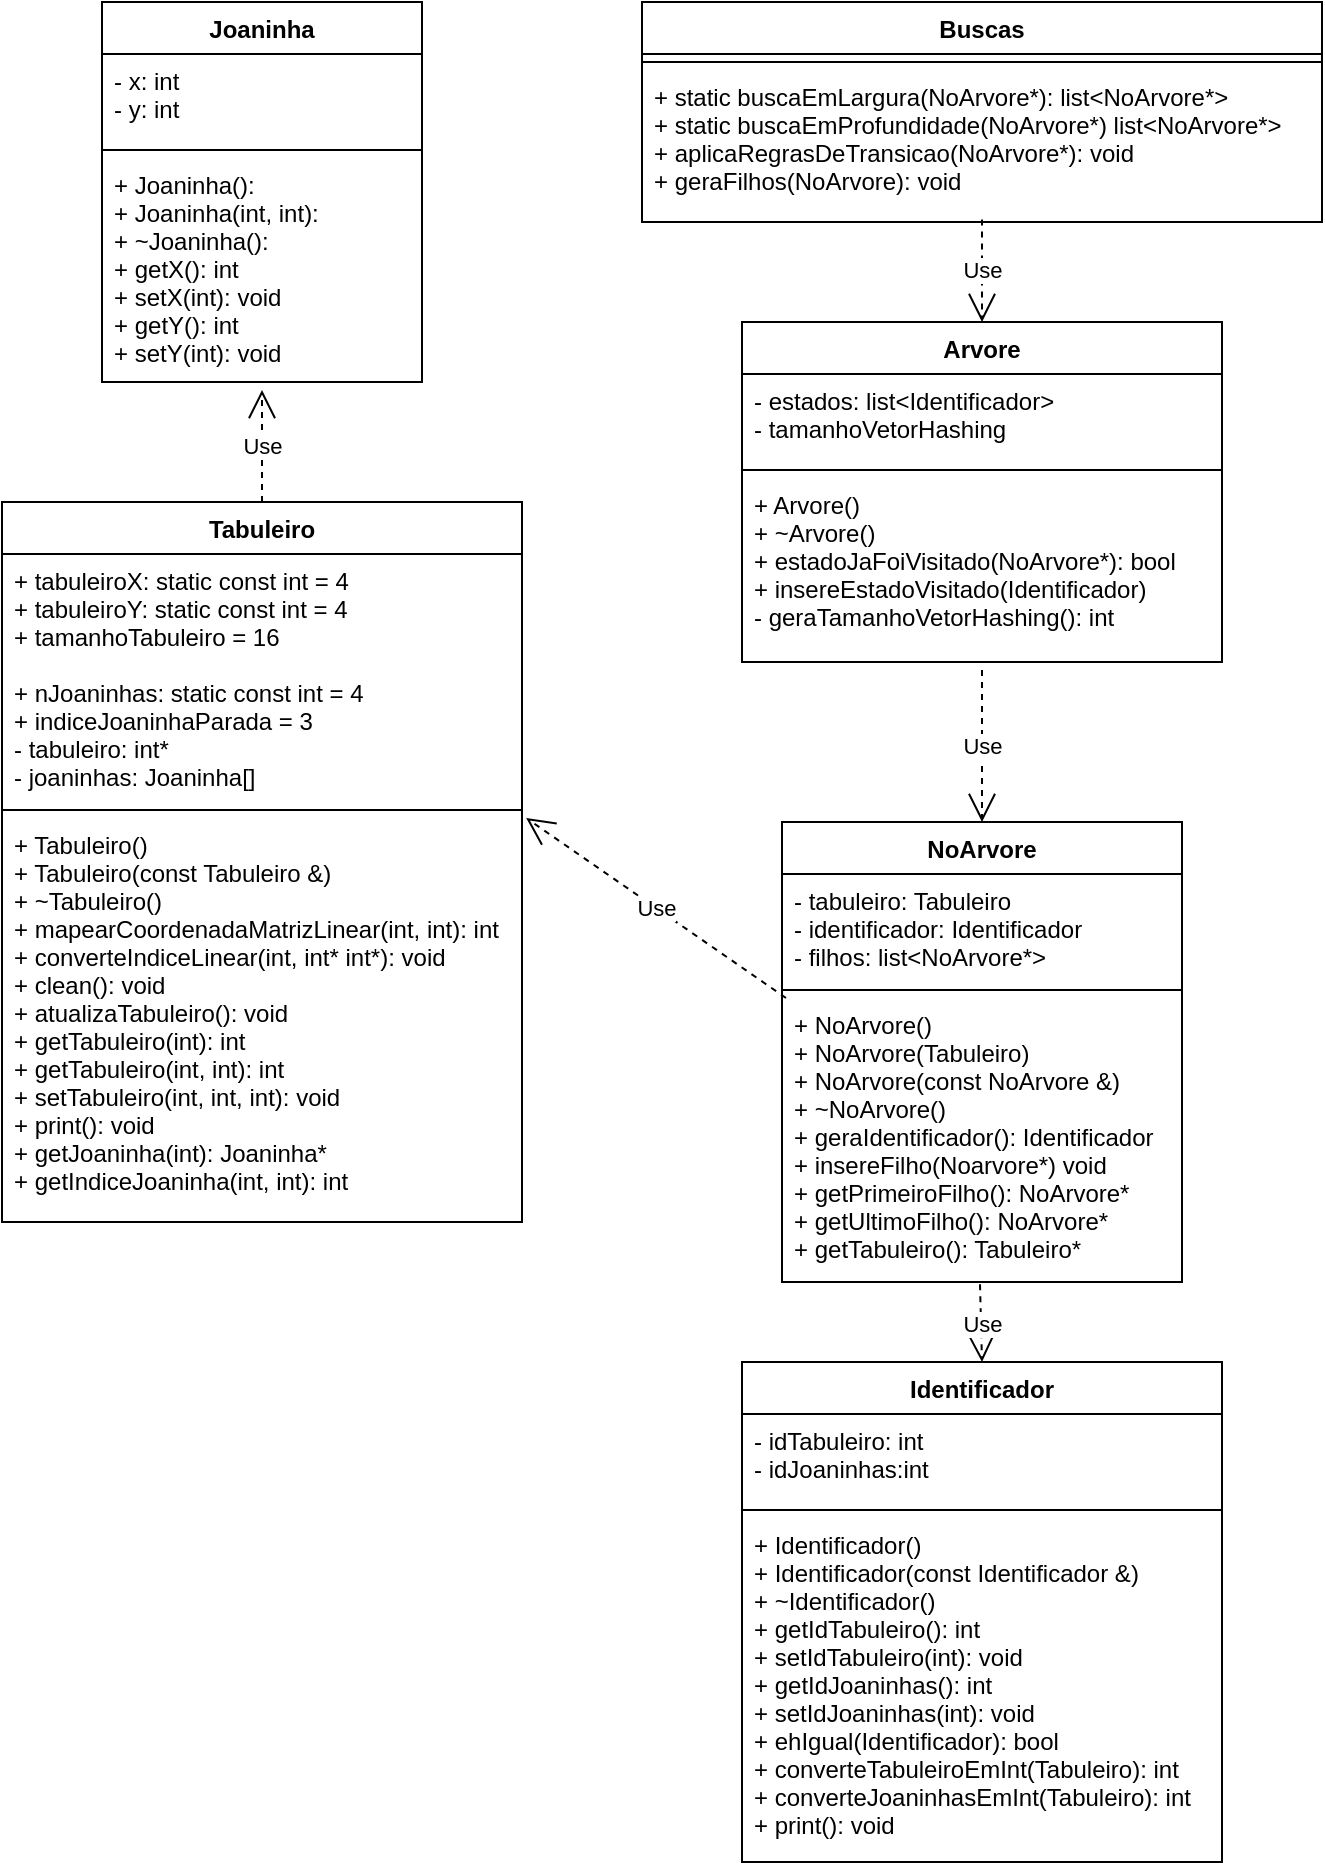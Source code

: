 <mxfile version="16.2.4" type="device"><diagram id="C5RBs43oDa-KdzZeNtuy" name="Page-1"><mxGraphModel dx="868" dy="415" grid="1" gridSize="10" guides="1" tooltips="1" connect="1" arrows="1" fold="1" page="1" pageScale="1" pageWidth="827" pageHeight="1169" math="0" shadow="0"><root><mxCell id="WIyWlLk6GJQsqaUBKTNV-0"/><mxCell id="WIyWlLk6GJQsqaUBKTNV-1" parent="WIyWlLk6GJQsqaUBKTNV-0"/><mxCell id="YG47gxPQbAiqNyqLBj0Z-0" value="NoArvore" style="swimlane;fontStyle=1;align=center;verticalAlign=top;childLayout=stackLayout;horizontal=1;startSize=26;horizontalStack=0;resizeParent=1;resizeParentMax=0;resizeLast=0;collapsible=1;marginBottom=0;" parent="WIyWlLk6GJQsqaUBKTNV-1" vertex="1"><mxGeometry x="440" y="500" width="200" height="230" as="geometry"/></mxCell><mxCell id="YG47gxPQbAiqNyqLBj0Z-1" value="- tabuleiro: Tabuleiro&#xA;- identificador: Identificador&#xA;- filhos: list&lt;NoArvore*&gt;" style="text;strokeColor=none;fillColor=none;align=left;verticalAlign=top;spacingLeft=4;spacingRight=4;overflow=hidden;rotatable=0;points=[[0,0.5],[1,0.5]];portConstraint=eastwest;" parent="YG47gxPQbAiqNyqLBj0Z-0" vertex="1"><mxGeometry y="26" width="200" height="54" as="geometry"/></mxCell><mxCell id="YG47gxPQbAiqNyqLBj0Z-2" value="" style="line;strokeWidth=1;fillColor=none;align=left;verticalAlign=middle;spacingTop=-1;spacingLeft=3;spacingRight=3;rotatable=0;labelPosition=right;points=[];portConstraint=eastwest;" parent="YG47gxPQbAiqNyqLBj0Z-0" vertex="1"><mxGeometry y="80" width="200" height="8" as="geometry"/></mxCell><mxCell id="YG47gxPQbAiqNyqLBj0Z-3" value="+ NoArvore()&#xA;+ NoArvore(Tabuleiro)&#xA;+ NoArvore(const NoArvore &amp;)&#xA;+ ~NoArvore()&#xA;+ geraIdentificador(): Identificador&#xA;+ insereFilho(Noarvore*) void&#xA;+ getPrimeiroFilho(): NoArvore*&#xA;+ getUltimoFilho(): NoArvore*&#xA;+ getTabuleiro(): Tabuleiro*&#xA;" style="text;strokeColor=none;fillColor=none;align=left;verticalAlign=top;spacingLeft=4;spacingRight=4;overflow=hidden;rotatable=0;points=[[0,0.5],[1,0.5]];portConstraint=eastwest;" parent="YG47gxPQbAiqNyqLBj0Z-0" vertex="1"><mxGeometry y="88" width="200" height="142" as="geometry"/></mxCell><mxCell id="YG47gxPQbAiqNyqLBj0Z-4" value="Joaninha" style="swimlane;fontStyle=1;align=center;verticalAlign=top;childLayout=stackLayout;horizontal=1;startSize=26;horizontalStack=0;resizeParent=1;resizeParentMax=0;resizeLast=0;collapsible=1;marginBottom=0;" parent="WIyWlLk6GJQsqaUBKTNV-1" vertex="1"><mxGeometry x="100" y="90" width="160" height="190" as="geometry"/></mxCell><mxCell id="YG47gxPQbAiqNyqLBj0Z-5" value="- x: int&#xA;- y: int" style="text;strokeColor=none;fillColor=none;align=left;verticalAlign=top;spacingLeft=4;spacingRight=4;overflow=hidden;rotatable=0;points=[[0,0.5],[1,0.5]];portConstraint=eastwest;" parent="YG47gxPQbAiqNyqLBj0Z-4" vertex="1"><mxGeometry y="26" width="160" height="44" as="geometry"/></mxCell><mxCell id="YG47gxPQbAiqNyqLBj0Z-6" value="" style="line;strokeWidth=1;fillColor=none;align=left;verticalAlign=middle;spacingTop=-1;spacingLeft=3;spacingRight=3;rotatable=0;labelPosition=right;points=[];portConstraint=eastwest;" parent="YG47gxPQbAiqNyqLBj0Z-4" vertex="1"><mxGeometry y="70" width="160" height="8" as="geometry"/></mxCell><mxCell id="YG47gxPQbAiqNyqLBj0Z-7" value="+ Joaninha(): &#xA;+ Joaninha(int, int):&#xA;+ ~Joaninha():&#xA;+ getX(): int&#xA;+ setX(int): void&#xA;+ getY(): int&#xA;+ setY(int): void" style="text;strokeColor=none;fillColor=none;align=left;verticalAlign=top;spacingLeft=4;spacingRight=4;overflow=hidden;rotatable=0;points=[[0,0.5],[1,0.5]];portConstraint=eastwest;" parent="YG47gxPQbAiqNyqLBj0Z-4" vertex="1"><mxGeometry y="78" width="160" height="112" as="geometry"/></mxCell><mxCell id="YG47gxPQbAiqNyqLBj0Z-8" value="Tabuleiro" style="swimlane;fontStyle=1;align=center;verticalAlign=top;childLayout=stackLayout;horizontal=1;startSize=26;horizontalStack=0;resizeParent=1;resizeParentMax=0;resizeLast=0;collapsible=1;marginBottom=0;" parent="WIyWlLk6GJQsqaUBKTNV-1" vertex="1"><mxGeometry x="50" y="340" width="260" height="360" as="geometry"/></mxCell><mxCell id="YG47gxPQbAiqNyqLBj0Z-9" value="+ tabuleiroX: static const int = 4&#xA;+ tabuleiroY: static const int = 4&#xA;+ tamanhoTabuleiro = 16&#xA;&#xA;+ nJoaninhas: static const int = 4&#xA;+ indiceJoaninhaParada = 3&#xA;- tabuleiro: int*&#xA;- joaninhas: Joaninha[]" style="text;strokeColor=none;fillColor=none;align=left;verticalAlign=top;spacingLeft=4;spacingRight=4;overflow=hidden;rotatable=0;points=[[0,0.5],[1,0.5]];portConstraint=eastwest;" parent="YG47gxPQbAiqNyqLBj0Z-8" vertex="1"><mxGeometry y="26" width="260" height="124" as="geometry"/></mxCell><mxCell id="YG47gxPQbAiqNyqLBj0Z-10" value="" style="line;strokeWidth=1;fillColor=none;align=left;verticalAlign=middle;spacingTop=-1;spacingLeft=3;spacingRight=3;rotatable=0;labelPosition=right;points=[];portConstraint=eastwest;" parent="YG47gxPQbAiqNyqLBj0Z-8" vertex="1"><mxGeometry y="150" width="260" height="8" as="geometry"/></mxCell><mxCell id="YG47gxPQbAiqNyqLBj0Z-11" value="+ Tabuleiro()&#xA;+ Tabuleiro(const Tabuleiro &amp;)&#xA;+ ~Tabuleiro()&#xA;+ mapearCoordenadaMatrizLinear(int, int): int&#xA;+ converteIndiceLinear(int, int* int*): void&#xA;+ clean(): void&#xA;+ atualizaTabuleiro(): void&#xA;+ getTabuleiro(int): int&#xA;+ getTabuleiro(int, int): int&#xA;+ setTabuleiro(int, int, int): void&#xA;+ print(): void&#xA;+ getJoaninha(int): Joaninha*&#xA;+ getIndiceJoaninha(int, int): int&#xA;" style="text;strokeColor=none;fillColor=none;align=left;verticalAlign=top;spacingLeft=4;spacingRight=4;overflow=hidden;rotatable=0;points=[[0,0.5],[1,0.5]];portConstraint=eastwest;" parent="YG47gxPQbAiqNyqLBj0Z-8" vertex="1"><mxGeometry y="158" width="260" height="202" as="geometry"/></mxCell><mxCell id="YG47gxPQbAiqNyqLBj0Z-12" value="Arvore" style="swimlane;fontStyle=1;align=center;verticalAlign=top;childLayout=stackLayout;horizontal=1;startSize=26;horizontalStack=0;resizeParent=1;resizeParentMax=0;resizeLast=0;collapsible=1;marginBottom=0;" parent="WIyWlLk6GJQsqaUBKTNV-1" vertex="1"><mxGeometry x="420" y="250" width="240" height="170" as="geometry"/></mxCell><mxCell id="YG47gxPQbAiqNyqLBj0Z-13" value="- estados: list&lt;Identificador&gt;&#xA;- tamanhoVetorHashing" style="text;strokeColor=none;fillColor=none;align=left;verticalAlign=top;spacingLeft=4;spacingRight=4;overflow=hidden;rotatable=0;points=[[0,0.5],[1,0.5]];portConstraint=eastwest;" parent="YG47gxPQbAiqNyqLBj0Z-12" vertex="1"><mxGeometry y="26" width="240" height="44" as="geometry"/></mxCell><mxCell id="YG47gxPQbAiqNyqLBj0Z-14" value="" style="line;strokeWidth=1;fillColor=none;align=left;verticalAlign=middle;spacingTop=-1;spacingLeft=3;spacingRight=3;rotatable=0;labelPosition=right;points=[];portConstraint=eastwest;" parent="YG47gxPQbAiqNyqLBj0Z-12" vertex="1"><mxGeometry y="70" width="240" height="8" as="geometry"/></mxCell><mxCell id="YG47gxPQbAiqNyqLBj0Z-15" value="+ Arvore()&#xA;+ ~Arvore()&#xA;+ estadoJaFoiVisitado(NoArvore*): bool&#xA;+ insereEstadoVisitado(Identificador)&#xA;- geraTamanhoVetorHashing(): int" style="text;strokeColor=none;fillColor=none;align=left;verticalAlign=top;spacingLeft=4;spacingRight=4;overflow=hidden;rotatable=0;points=[[0,0.5],[1,0.5]];portConstraint=eastwest;" parent="YG47gxPQbAiqNyqLBj0Z-12" vertex="1"><mxGeometry y="78" width="240" height="92" as="geometry"/></mxCell><mxCell id="YG47gxPQbAiqNyqLBj0Z-16" value="Use" style="endArrow=open;endSize=12;dashed=1;html=1;rounded=0;entryX=0.5;entryY=1.036;entryDx=0;entryDy=0;entryPerimeter=0;exitX=0.5;exitY=0;exitDx=0;exitDy=0;" parent="WIyWlLk6GJQsqaUBKTNV-1" source="YG47gxPQbAiqNyqLBj0Z-8" target="YG47gxPQbAiqNyqLBj0Z-7" edge="1"><mxGeometry width="160" relative="1" as="geometry"><mxPoint x="130" y="310" as="sourcePoint"/><mxPoint x="180" y="300" as="targetPoint"/></mxGeometry></mxCell><mxCell id="YG47gxPQbAiqNyqLBj0Z-17" value="Use" style="endArrow=open;endSize=12;dashed=1;html=1;rounded=0;exitX=0.01;exitY=0;exitDx=0;exitDy=0;entryX=1.008;entryY=0;entryDx=0;entryDy=0;entryPerimeter=0;exitPerimeter=0;" parent="WIyWlLk6GJQsqaUBKTNV-1" source="YG47gxPQbAiqNyqLBj0Z-3" target="YG47gxPQbAiqNyqLBj0Z-11" edge="1"><mxGeometry width="160" relative="1" as="geometry"><mxPoint x="330" y="300" as="sourcePoint"/><mxPoint x="490" y="300" as="targetPoint"/></mxGeometry></mxCell><mxCell id="YG47gxPQbAiqNyqLBj0Z-18" value="Use" style="endArrow=open;endSize=12;dashed=1;html=1;rounded=0;entryX=0.5;entryY=0;entryDx=0;entryDy=0;exitX=0.5;exitY=1.043;exitDx=0;exitDy=0;exitPerimeter=0;" parent="WIyWlLk6GJQsqaUBKTNV-1" source="YG47gxPQbAiqNyqLBj0Z-15" target="YG47gxPQbAiqNyqLBj0Z-0" edge="1"><mxGeometry width="160" relative="1" as="geometry"><mxPoint x="330" y="300" as="sourcePoint"/><mxPoint x="490" y="300" as="targetPoint"/></mxGeometry></mxCell><mxCell id="YG47gxPQbAiqNyqLBj0Z-19" value="Buscas" style="swimlane;fontStyle=1;align=center;verticalAlign=top;childLayout=stackLayout;horizontal=1;startSize=26;horizontalStack=0;resizeParent=1;resizeParentMax=0;resizeLast=0;collapsible=1;marginBottom=0;" parent="WIyWlLk6GJQsqaUBKTNV-1" vertex="1"><mxGeometry x="370" y="90" width="340" height="110" as="geometry"/></mxCell><mxCell id="YG47gxPQbAiqNyqLBj0Z-21" value="" style="line;strokeWidth=1;fillColor=none;align=left;verticalAlign=middle;spacingTop=-1;spacingLeft=3;spacingRight=3;rotatable=0;labelPosition=right;points=[];portConstraint=eastwest;" parent="YG47gxPQbAiqNyqLBj0Z-19" vertex="1"><mxGeometry y="26" width="340" height="8" as="geometry"/></mxCell><mxCell id="YG47gxPQbAiqNyqLBj0Z-22" value="+ static buscaEmLargura(NoArvore*): list&lt;NoArvore*&gt;&#xA;+ static buscaEmProfundidade(NoArvore*) list&lt;NoArvore*&gt;&#xA;+ aplicaRegrasDeTransicao(NoArvore*): void&#xA;+ geraFilhos(NoArvore): void&#xA;" style="text;strokeColor=none;fillColor=none;align=left;verticalAlign=top;spacingLeft=4;spacingRight=4;overflow=hidden;rotatable=0;points=[[0,0.5],[1,0.5]];portConstraint=eastwest;" parent="YG47gxPQbAiqNyqLBj0Z-19" vertex="1"><mxGeometry y="34" width="340" height="76" as="geometry"/></mxCell><mxCell id="YG47gxPQbAiqNyqLBj0Z-23" value="Use" style="endArrow=open;endSize=12;dashed=1;html=1;rounded=0;entryX=0.5;entryY=0;entryDx=0;entryDy=0;exitX=0.5;exitY=0.983;exitDx=0;exitDy=0;exitPerimeter=0;" parent="WIyWlLk6GJQsqaUBKTNV-1" source="YG47gxPQbAiqNyqLBj0Z-22" target="YG47gxPQbAiqNyqLBj0Z-12" edge="1"><mxGeometry width="160" relative="1" as="geometry"><mxPoint x="330" y="300" as="sourcePoint"/><mxPoint x="490" y="300" as="targetPoint"/></mxGeometry></mxCell><mxCell id="YG47gxPQbAiqNyqLBj0Z-28" value="Identificador" style="swimlane;fontStyle=1;align=center;verticalAlign=top;childLayout=stackLayout;horizontal=1;startSize=26;horizontalStack=0;resizeParent=1;resizeParentMax=0;resizeLast=0;collapsible=1;marginBottom=0;" parent="WIyWlLk6GJQsqaUBKTNV-1" vertex="1"><mxGeometry x="420" y="770" width="240" height="250" as="geometry"/></mxCell><mxCell id="YG47gxPQbAiqNyqLBj0Z-29" value="- idTabuleiro: int&#xA;- idJoaninhas:int" style="text;strokeColor=none;fillColor=none;align=left;verticalAlign=top;spacingLeft=4;spacingRight=4;overflow=hidden;rotatable=0;points=[[0,0.5],[1,0.5]];portConstraint=eastwest;" parent="YG47gxPQbAiqNyqLBj0Z-28" vertex="1"><mxGeometry y="26" width="240" height="44" as="geometry"/></mxCell><mxCell id="YG47gxPQbAiqNyqLBj0Z-30" value="" style="line;strokeWidth=1;fillColor=none;align=left;verticalAlign=middle;spacingTop=-1;spacingLeft=3;spacingRight=3;rotatable=0;labelPosition=right;points=[];portConstraint=eastwest;" parent="YG47gxPQbAiqNyqLBj0Z-28" vertex="1"><mxGeometry y="70" width="240" height="8" as="geometry"/></mxCell><mxCell id="YG47gxPQbAiqNyqLBj0Z-31" value="+ Identificador()&#xA;+ Identificador(const Identificador &amp;)&#xA;+ ~Identificador()&#xA;+ getIdTabuleiro(): int&#xA;+ setIdTabuleiro(int): void&#xA;+ getIdJoaninhas(): int &#xA;+ setIdJoaninhas(int): void&#xA;+ ehIgual(Identificador): bool&#xA;+ converteTabuleiroEmInt(Tabuleiro): int&#xA;+ converteJoaninhasEmInt(Tabuleiro): int&#xA;+ print(): void&#xA;" style="text;strokeColor=none;fillColor=none;align=left;verticalAlign=top;spacingLeft=4;spacingRight=4;overflow=hidden;rotatable=0;points=[[0,0.5],[1,0.5]];portConstraint=eastwest;" parent="YG47gxPQbAiqNyqLBj0Z-28" vertex="1"><mxGeometry y="78" width="240" height="172" as="geometry"/></mxCell><mxCell id="YG47gxPQbAiqNyqLBj0Z-32" value="Use" style="endArrow=open;endSize=12;dashed=1;html=1;rounded=0;entryX=0.5;entryY=0;entryDx=0;entryDy=0;exitX=0.495;exitY=1.008;exitDx=0;exitDy=0;exitPerimeter=0;" parent="WIyWlLk6GJQsqaUBKTNV-1" source="YG47gxPQbAiqNyqLBj0Z-3" target="YG47gxPQbAiqNyqLBj0Z-28" edge="1"><mxGeometry width="160" relative="1" as="geometry"><mxPoint x="330" y="510" as="sourcePoint"/><mxPoint x="490" y="510" as="targetPoint"/></mxGeometry></mxCell></root></mxGraphModel></diagram></mxfile>